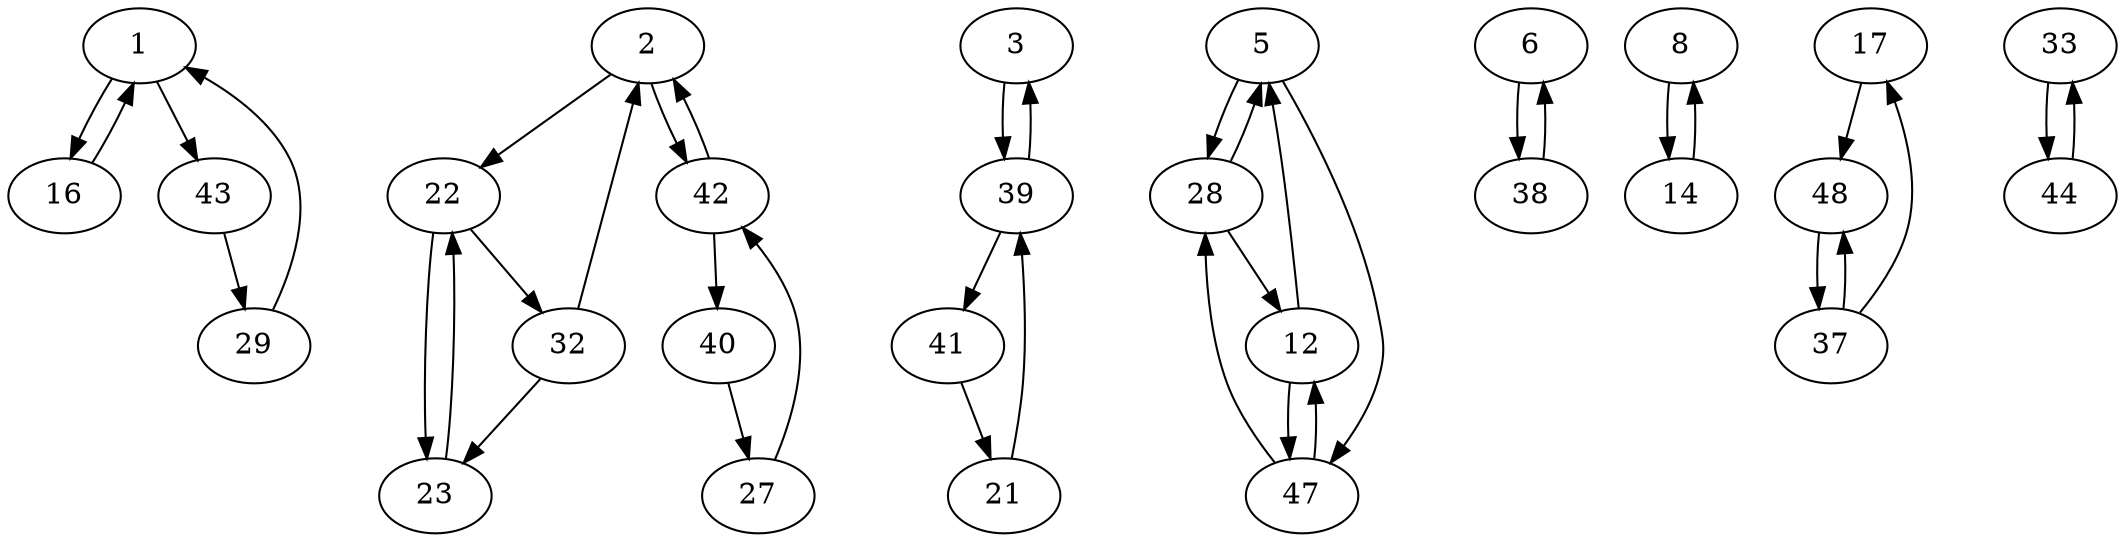 digraph G {
  1 -> 16;
  1 -> 43;
  2 -> 22;
  2 -> 42;
  3 -> 39;
  5 -> 28;
  5 -> 47;
  6 -> 38;
  8 -> 14;
  12 -> 5;
  12 -> 47;
  14 -> 8;
  16 -> 1;
  17 -> 48;
  21 -> 39;
  22 -> 23;
  22 -> 32;
  23 -> 22;
  27 -> 42;
  28 -> 5;
  28 -> 12;
  29 -> 1;
  32 -> 2;
  32 -> 23;
  33 -> 44;
  37 -> 17;
  37 -> 48;
  38 -> 6;
  39 -> 3;
  39 -> 41;
  40 -> 27;
  41 -> 21;
  42 -> 2;
  42 -> 40;
  43 -> 29;
  44 -> 33;
  47 -> 12;
  47 -> 28;
  48 -> 37;
}